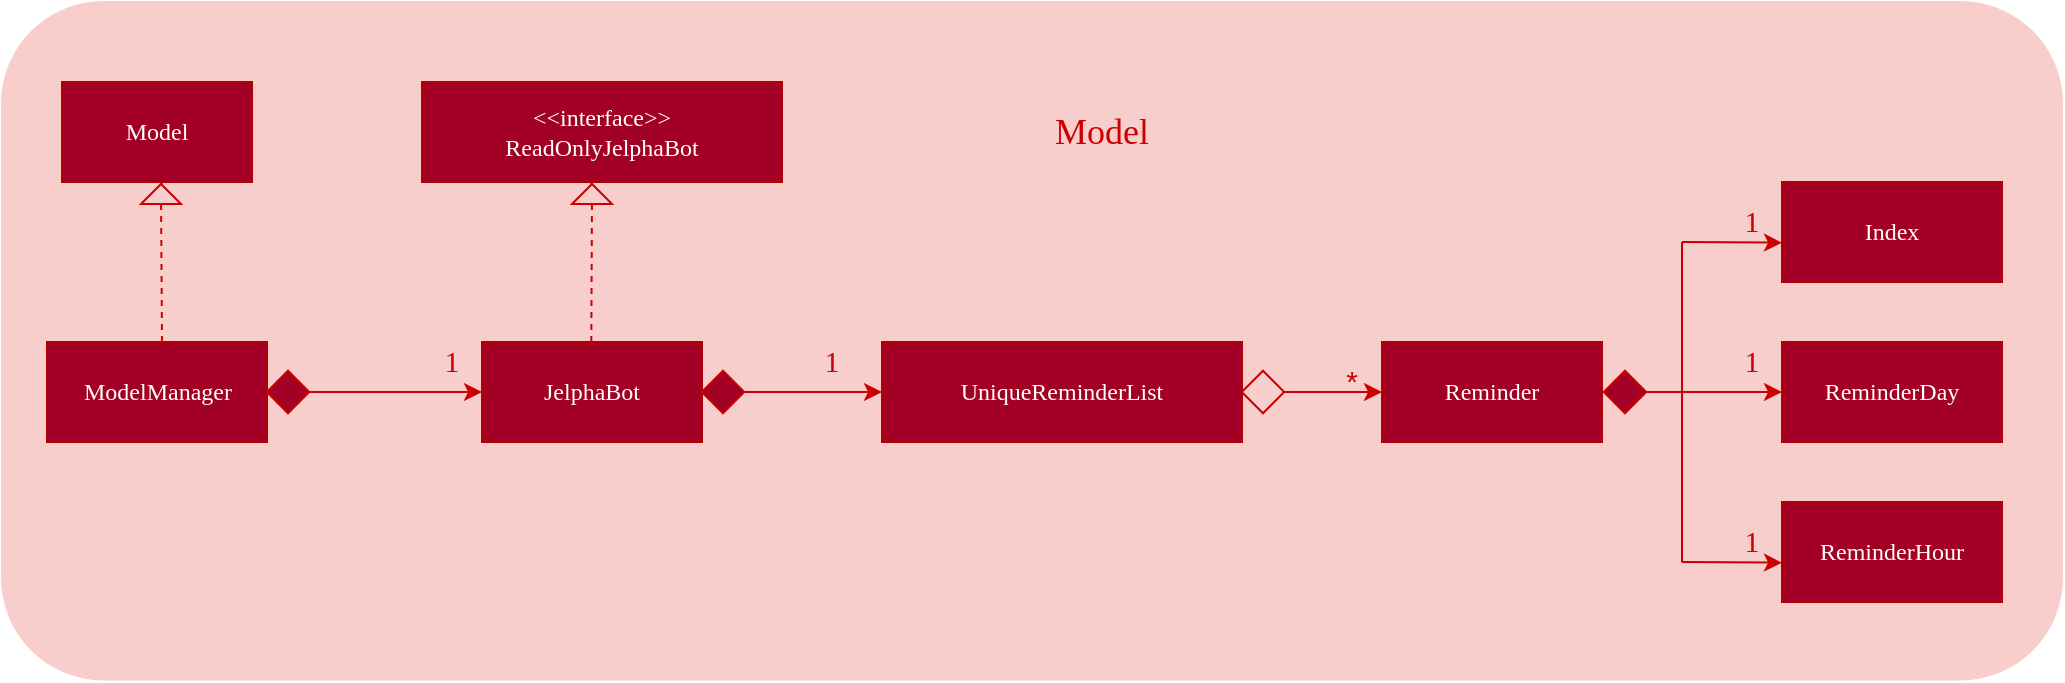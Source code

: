 <mxfile version="12.9.9" type="device"><diagram id="mGluzAuQ-3p7MLn0_ppF" name="Page-1"><mxGraphModel dx="786" dy="536" grid="1" gridSize="10" guides="1" tooltips="1" connect="1" arrows="1" fold="1" page="1" pageScale="1" pageWidth="827" pageHeight="1169" math="0" shadow="0"><root><mxCell id="0"/><mxCell id="1" parent="0"/><mxCell id="9RXnouykuyWIk3jbpqBl-54" value="" style="rounded=1;whiteSpace=wrap;html=1;strokeColor=#F8CECC;fillColor=#F8CECC;fontFamily=Verdana;" parent="1" vertex="1"><mxGeometry x="80" y="100" width="1030" height="338.75" as="geometry"/></mxCell><mxCell id="9RXnouykuyWIk3jbpqBl-1" value="&lt;font face=&quot;Verdana&quot;&gt;JelphaBot&lt;/font&gt;" style="rounded=0;whiteSpace=wrap;html=1;fillColor=#A20025;strokeColor=#B20000;fontColor=#ffffff;" parent="1" vertex="1"><mxGeometry x="320" y="270" width="110" height="50" as="geometry"/></mxCell><mxCell id="9RXnouykuyWIk3jbpqBl-2" value="&lt;font face=&quot;Verdana&quot;&gt;&amp;lt;&amp;lt;interface&amp;gt;&amp;gt;&lt;br&gt;ReadOnlyJelphaBot&lt;br&gt;&lt;/font&gt;" style="rounded=0;whiteSpace=wrap;html=1;fillColor=#A20025;strokeColor=#B20000;fontColor=#ffffff;" parent="1" vertex="1"><mxGeometry x="290" y="140" width="180" height="50" as="geometry"/></mxCell><mxCell id="9RXnouykuyWIk3jbpqBl-3" value="&lt;font face=&quot;Verdana&quot;&gt;Model&lt;/font&gt;" style="rounded=0;whiteSpace=wrap;html=1;fillColor=#A20025;strokeColor=#B20000;fontColor=#ffffff;" parent="1" vertex="1"><mxGeometry x="110" y="140" width="95" height="50" as="geometry"/></mxCell><mxCell id="9RXnouykuyWIk3jbpqBl-4" value="&lt;font face=&quot;Verdana&quot;&gt;ModelManager&lt;/font&gt;" style="rounded=0;whiteSpace=wrap;html=1;fillColor=#A20025;strokeColor=#B20000;fontColor=#ffffff;" parent="1" vertex="1"><mxGeometry x="102.5" y="270" width="110" height="50" as="geometry"/></mxCell><mxCell id="9RXnouykuyWIk3jbpqBl-5" value="&lt;font face=&quot;Verdana&quot;&gt;UniqueReminderList&lt;/font&gt;" style="rounded=0;whiteSpace=wrap;html=1;fillColor=#A20025;strokeColor=#B20000;fontColor=#ffffff;" parent="1" vertex="1"><mxGeometry x="520" y="270" width="180" height="50" as="geometry"/></mxCell><mxCell id="9RXnouykuyWIk3jbpqBl-6" value="&lt;font face=&quot;Verdana&quot;&gt;Reminder&lt;/font&gt;" style="rounded=0;whiteSpace=wrap;html=1;fillColor=#A20025;strokeColor=#B20000;fontColor=#ffffff;" parent="1" vertex="1"><mxGeometry x="770" y="270" width="110" height="50" as="geometry"/></mxCell><mxCell id="9RXnouykuyWIk3jbpqBl-7" value="&lt;font face=&quot;Verdana&quot;&gt;Index&lt;/font&gt;" style="rounded=0;whiteSpace=wrap;html=1;fillColor=#A20025;strokeColor=#B20000;fontColor=#ffffff;" parent="1" vertex="1"><mxGeometry x="970" y="190" width="110" height="50" as="geometry"/></mxCell><mxCell id="9RXnouykuyWIk3jbpqBl-8" value="&lt;font face=&quot;Verdana&quot;&gt;ReminderDay&lt;/font&gt;" style="rounded=0;whiteSpace=wrap;html=1;fillColor=#A20025;strokeColor=#B20000;fontColor=#ffffff;" parent="1" vertex="1"><mxGeometry x="970" y="270" width="110" height="50" as="geometry"/></mxCell><mxCell id="9RXnouykuyWIk3jbpqBl-9" value="&lt;font face=&quot;Verdana&quot;&gt;ReminderHour&lt;/font&gt;" style="rounded=0;whiteSpace=wrap;html=1;fillColor=#A20025;strokeColor=#B20000;fontColor=#ffffff;" parent="1" vertex="1"><mxGeometry x="970" y="350" width="110" height="50" as="geometry"/></mxCell><mxCell id="9RXnouykuyWIk3jbpqBl-11" value="" style="endArrow=classic;html=1;entryX=0;entryY=0.5;entryDx=0;entryDy=0;strokeColor=#CC0000;" parent="1" source="9RXnouykuyWIk3jbpqBl-23" target="9RXnouykuyWIk3jbpqBl-6" edge="1"><mxGeometry width="50" height="50" relative="1" as="geometry"><mxPoint x="720" y="295" as="sourcePoint"/><mxPoint x="650" y="270" as="targetPoint"/></mxGeometry></mxCell><mxCell id="9RXnouykuyWIk3jbpqBl-12" value="" style="endArrow=classic;html=1;exitX=1;exitY=1;exitDx=0;exitDy=0;strokeColor=#CC0000;" parent="1" source="9RXnouykuyWIk3jbpqBl-16" target="9RXnouykuyWIk3jbpqBl-8" edge="1"><mxGeometry width="50" height="50" relative="1" as="geometry"><mxPoint x="900" y="294.66" as="sourcePoint"/><mxPoint x="967" y="295" as="targetPoint"/></mxGeometry></mxCell><mxCell id="9RXnouykuyWIk3jbpqBl-13" value="" style="endArrow=classic;html=1;strokeColor=#CC0000;entryX=0;entryY=0.5;entryDx=0;entryDy=0;" parent="1" edge="1"><mxGeometry width="50" height="50" relative="1" as="geometry"><mxPoint x="920" y="220" as="sourcePoint"/><mxPoint x="970" y="220.34" as="targetPoint"/></mxGeometry></mxCell><mxCell id="9RXnouykuyWIk3jbpqBl-14" value="" style="endArrow=classic;html=1;strokeColor=#CC0000;entryX=0;entryY=0.5;entryDx=0;entryDy=0;" parent="1" edge="1"><mxGeometry width="50" height="50" relative="1" as="geometry"><mxPoint x="920" y="380" as="sourcePoint"/><mxPoint x="970" y="380.34" as="targetPoint"/></mxGeometry></mxCell><mxCell id="9RXnouykuyWIk3jbpqBl-15" value="" style="endArrow=none;html=1;strokeColor=#CC0000;" parent="1" edge="1"><mxGeometry width="50" height="50" relative="1" as="geometry"><mxPoint x="920" y="380" as="sourcePoint"/><mxPoint x="920" y="220" as="targetPoint"/></mxGeometry></mxCell><mxCell id="9RXnouykuyWIk3jbpqBl-16" value="" style="whiteSpace=wrap;html=1;aspect=fixed;fillColor=#A20025;rotation=-45;strokeColor=#CC0000;" parent="1" vertex="1"><mxGeometry x="884" y="287.5" width="15" height="15" as="geometry"/></mxCell><mxCell id="9RXnouykuyWIk3jbpqBl-23" value="" style="whiteSpace=wrap;html=1;aspect=fixed;fillColor=none;rotation=-45;strokeColor=#CC0000;" parent="1" vertex="1"><mxGeometry x="703" y="287.5" width="15" height="15" as="geometry"/></mxCell><mxCell id="9RXnouykuyWIk3jbpqBl-27" value="&lt;font style=&quot;font-size: 15px&quot; color=&quot;#cc0000&quot;&gt;*&lt;/font&gt;" style="text;html=1;strokeColor=none;fillColor=none;align=center;verticalAlign=middle;whiteSpace=wrap;rounded=0;" parent="1" vertex="1"><mxGeometry x="740" y="280" width="30" height="17.5" as="geometry"/></mxCell><mxCell id="9RXnouykuyWIk3jbpqBl-28" value="" style="whiteSpace=wrap;html=1;aspect=fixed;fillColor=#A20025;rotation=-45;strokeColor=#CC0000;" parent="1" vertex="1"><mxGeometry x="433" y="287.5" width="15" height="15" as="geometry"/></mxCell><mxCell id="9RXnouykuyWIk3jbpqBl-29" value="" style="endArrow=classic;html=1;strokeColor=#CC0000;exitX=1;exitY=1;exitDx=0;exitDy=0;entryX=0;entryY=0.5;entryDx=0;entryDy=0;" parent="1" source="9RXnouykuyWIk3jbpqBl-28" target="9RXnouykuyWIk3jbpqBl-5" edge="1"><mxGeometry width="50" height="50" relative="1" as="geometry"><mxPoint x="670" y="310" as="sourcePoint"/><mxPoint x="720" y="260" as="targetPoint"/></mxGeometry></mxCell><mxCell id="9RXnouykuyWIk3jbpqBl-30" value="&lt;font color=&quot;#cc0000&quot;&gt;&lt;span style=&quot;font-size: 15px&quot;&gt;1&lt;/span&gt;&lt;/font&gt;" style="text;html=1;strokeColor=none;fillColor=none;align=center;verticalAlign=middle;whiteSpace=wrap;rounded=0;fontFamily=Verdana;" parent="1" vertex="1"><mxGeometry x="480" y="270" width="30" height="17.5" as="geometry"/></mxCell><mxCell id="9RXnouykuyWIk3jbpqBl-31" value="" style="whiteSpace=wrap;html=1;aspect=fixed;fillColor=#A20025;rotation=-45;strokeColor=#CC0000;" parent="1" vertex="1"><mxGeometry x="215.5" y="287.5" width="15" height="15" as="geometry"/></mxCell><mxCell id="9RXnouykuyWIk3jbpqBl-33" value="&lt;font color=&quot;#cc0000&quot;&gt;&lt;span style=&quot;font-size: 15px&quot;&gt;1&lt;/span&gt;&lt;/font&gt;" style="text;html=1;strokeColor=none;fillColor=none;align=center;verticalAlign=middle;whiteSpace=wrap;rounded=0;fontFamily=Verdana;" parent="1" vertex="1"><mxGeometry x="290" y="270" width="30" height="17.5" as="geometry"/></mxCell><mxCell id="9RXnouykuyWIk3jbpqBl-36" value="" style="endArrow=classic;html=1;strokeColor=#CC0000;exitX=1;exitY=1;exitDx=0;exitDy=0;entryX=0;entryY=0.5;entryDx=0;entryDy=0;" parent="1" source="9RXnouykuyWIk3jbpqBl-31" target="9RXnouykuyWIk3jbpqBl-1" edge="1"><mxGeometry width="50" height="50" relative="1" as="geometry"><mxPoint x="240.057" y="298.16" as="sourcePoint"/><mxPoint x="310" y="300" as="targetPoint"/></mxGeometry></mxCell><mxCell id="9RXnouykuyWIk3jbpqBl-40" value="&lt;font color=&quot;#cc0000&quot;&gt;&lt;span style=&quot;font-size: 15px&quot;&gt;1&lt;/span&gt;&lt;/font&gt;" style="text;html=1;strokeColor=none;fillColor=none;align=center;verticalAlign=middle;whiteSpace=wrap;rounded=0;fontFamily=Verdana;" parent="1" vertex="1"><mxGeometry x="940" y="200" width="30" height="17.5" as="geometry"/></mxCell><mxCell id="9RXnouykuyWIk3jbpqBl-41" value="&lt;font color=&quot;#cc0000&quot;&gt;&lt;span style=&quot;font-size: 15px&quot;&gt;1&lt;/span&gt;&lt;/font&gt;" style="text;html=1;strokeColor=none;fillColor=none;align=center;verticalAlign=middle;whiteSpace=wrap;rounded=0;fontFamily=Verdana;" parent="1" vertex="1"><mxGeometry x="940" y="270" width="30" height="17.5" as="geometry"/></mxCell><mxCell id="9RXnouykuyWIk3jbpqBl-42" value="&lt;font color=&quot;#cc0000&quot;&gt;&lt;span style=&quot;font-size: 15px&quot;&gt;1&lt;/span&gt;&lt;/font&gt;" style="text;html=1;strokeColor=none;fillColor=none;align=center;verticalAlign=middle;whiteSpace=wrap;rounded=0;fontFamily=Verdana;" parent="1" vertex="1"><mxGeometry x="940" y="360" width="30" height="17.5" as="geometry"/></mxCell><mxCell id="9RXnouykuyWIk3jbpqBl-43" value="" style="endArrow=none;dashed=1;html=1;strokeColor=#CC0000;fontFamily=Verdana;" parent="1" source="9RXnouykuyWIk3jbpqBl-47" edge="1"><mxGeometry width="50" height="50" relative="1" as="geometry"><mxPoint x="160" y="270" as="sourcePoint"/><mxPoint x="160" y="190" as="targetPoint"/></mxGeometry></mxCell><mxCell id="9RXnouykuyWIk3jbpqBl-46" value="" style="endArrow=none;dashed=1;html=1;strokeColor=#CC0000;fontFamily=Verdana;" parent="1" source="9RXnouykuyWIk3jbpqBl-50" edge="1"><mxGeometry width="50" height="50" relative="1" as="geometry"><mxPoint x="374.66" y="270" as="sourcePoint"/><mxPoint x="374.66" y="190" as="targetPoint"/></mxGeometry></mxCell><mxCell id="9RXnouykuyWIk3jbpqBl-47" value="" style="triangle;whiteSpace=wrap;html=1;strokeColor=#CC0000;fillColor=none;fontFamily=Verdana;rotation=-90;" parent="1" vertex="1"><mxGeometry x="154.5" y="186" width="10" height="20" as="geometry"/></mxCell><mxCell id="9RXnouykuyWIk3jbpqBl-49" value="" style="endArrow=none;dashed=1;html=1;strokeColor=#CC0000;fontFamily=Verdana;" parent="1" target="9RXnouykuyWIk3jbpqBl-47" edge="1"><mxGeometry width="50" height="50" relative="1" as="geometry"><mxPoint x="160" y="270" as="sourcePoint"/><mxPoint x="160" y="190" as="targetPoint"/></mxGeometry></mxCell><mxCell id="9RXnouykuyWIk3jbpqBl-50" value="" style="triangle;whiteSpace=wrap;html=1;strokeColor=#CC0000;fillColor=none;fontFamily=Verdana;rotation=-90;" parent="1" vertex="1"><mxGeometry x="370" y="186" width="10" height="20" as="geometry"/></mxCell><mxCell id="9RXnouykuyWIk3jbpqBl-53" value="" style="endArrow=none;dashed=1;html=1;strokeColor=#CC0000;fontFamily=Verdana;" parent="1" target="9RXnouykuyWIk3jbpqBl-50" edge="1"><mxGeometry width="50" height="50" relative="1" as="geometry"><mxPoint x="374.66" y="270" as="sourcePoint"/><mxPoint x="374.66" y="190" as="targetPoint"/></mxGeometry></mxCell><mxCell id="9RXnouykuyWIk3jbpqBl-55" value="&lt;font color=&quot;#cc0000&quot; style=&quot;font-size: 18px;&quot;&gt;Model&lt;/font&gt;" style="text;html=1;strokeColor=none;fillColor=none;align=center;verticalAlign=middle;whiteSpace=wrap;rounded=0;fontFamily=Verdana;fontSize=18;" parent="1" vertex="1"><mxGeometry x="610" y="155" width="40" height="20" as="geometry"/></mxCell></root></mxGraphModel></diagram></mxfile>
